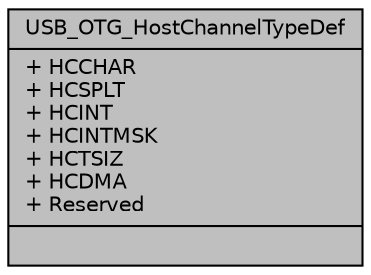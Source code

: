 digraph "USB_OTG_HostChannelTypeDef"
{
  edge [fontname="Helvetica",fontsize="10",labelfontname="Helvetica",labelfontsize="10"];
  node [fontname="Helvetica",fontsize="10",shape=record];
  Node1 [label="{USB_OTG_HostChannelTypeDef\n|+ HCCHAR\l+ HCSPLT\l+ HCINT\l+ HCINTMSK\l+ HCTSIZ\l+ HCDMA\l+ Reserved\l|}",height=0.2,width=0.4,color="black", fillcolor="grey75", style="filled", fontcolor="black"];
}
